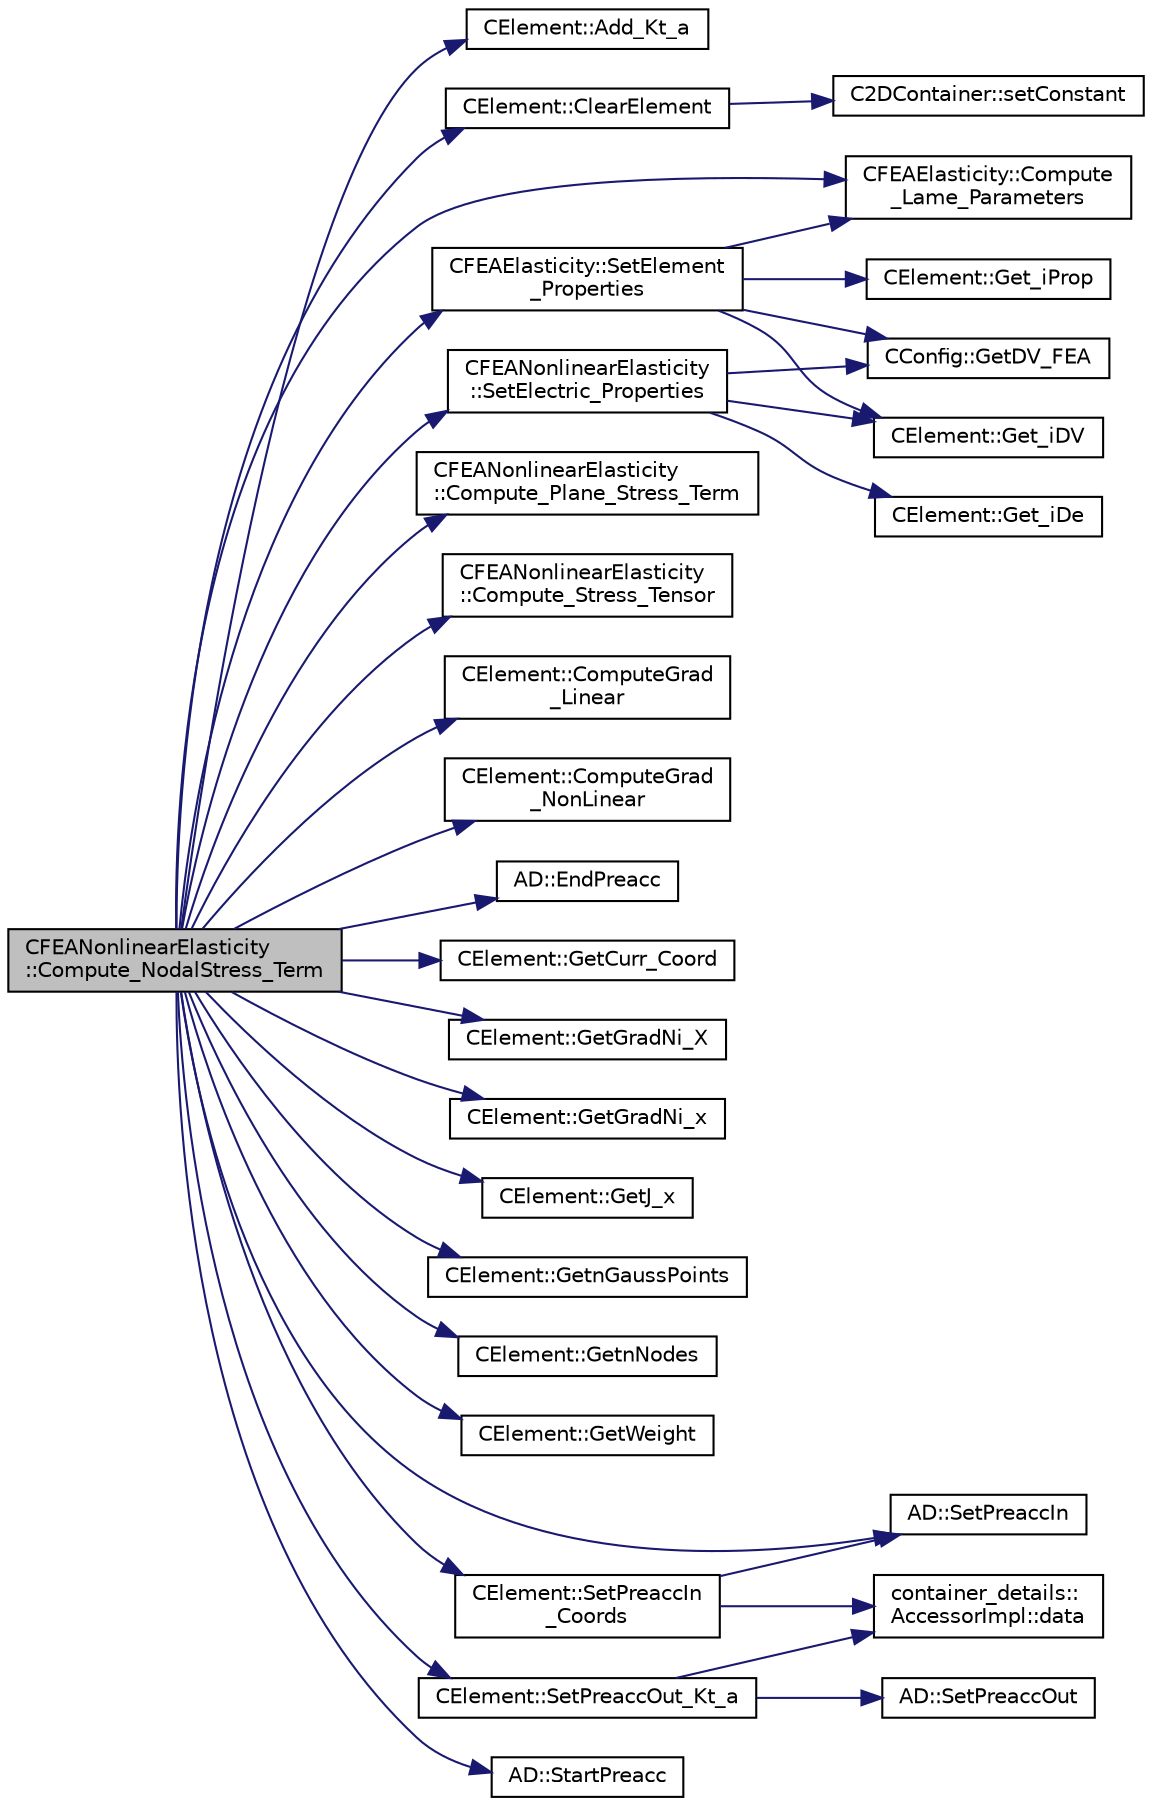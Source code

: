 digraph "CFEANonlinearElasticity::Compute_NodalStress_Term"
{
 // LATEX_PDF_SIZE
  edge [fontname="Helvetica",fontsize="10",labelfontname="Helvetica",labelfontsize="10"];
  node [fontname="Helvetica",fontsize="10",shape=record];
  rankdir="LR";
  Node1 [label="CFEANonlinearElasticity\l::Compute_NodalStress_Term",height=0.2,width=0.4,color="black", fillcolor="grey75", style="filled", fontcolor="black",tooltip="Compute the nodal stress terms for an element."];
  Node1 -> Node2 [color="midnightblue",fontsize="10",style="solid",fontname="Helvetica"];
  Node2 [label="CElement::Add_Kt_a",height=0.2,width=0.4,color="black", fillcolor="white", style="filled",URL="$classCElement.html#a85176f7d6a333f6ad542702885fb66ef",tooltip="Add the value of the nodal stress term for the computation of the residual."];
  Node1 -> Node3 [color="midnightblue",fontsize="10",style="solid",fontname="Helvetica"];
  Node3 [label="CElement::ClearElement",height=0.2,width=0.4,color="black", fillcolor="white", style="filled",URL="$classCElement.html#a34c043025dcb2d28b4800f93c9cd3184",tooltip="Sets matrices to 0."];
  Node3 -> Node4 [color="midnightblue",fontsize="10",style="solid",fontname="Helvetica"];
  Node4 [label="C2DContainer::setConstant",height=0.2,width=0.4,color="black", fillcolor="white", style="filled",URL="$classC2DContainer.html#ab9f8a545ab85abdd3291f0f65b4f411b",tooltip="Set value of all entries to \"value\"."];
  Node1 -> Node5 [color="midnightblue",fontsize="10",style="solid",fontname="Helvetica"];
  Node5 [label="CFEAElasticity::Compute\l_Lame_Parameters",height=0.2,width=0.4,color="black", fillcolor="white", style="filled",URL="$classCFEAElasticity.html#a3c8b0dc963f5cdfc3330f4349e267184",tooltip="Update the Lame parameters (required in AD to account for all dependencies)."];
  Node1 -> Node6 [color="midnightblue",fontsize="10",style="solid",fontname="Helvetica"];
  Node6 [label="CFEANonlinearElasticity\l::Compute_Plane_Stress_Term",height=0.2,width=0.4,color="black", fillcolor="white", style="filled",URL="$classCFEANonlinearElasticity.html#acd1263c2041d696fee55d2d5c00f7e2a",tooltip="Compute the plane stress term."];
  Node1 -> Node7 [color="midnightblue",fontsize="10",style="solid",fontname="Helvetica"];
  Node7 [label="CFEANonlinearElasticity\l::Compute_Stress_Tensor",height=0.2,width=0.4,color="black", fillcolor="white", style="filled",URL="$classCFEANonlinearElasticity.html#a3ad68dbbb4a4257779457e46e9e0d55f",tooltip="Compute the stress tensor."];
  Node1 -> Node8 [color="midnightblue",fontsize="10",style="solid",fontname="Helvetica"];
  Node8 [label="CElement::ComputeGrad\l_Linear",height=0.2,width=0.4,color="black", fillcolor="white", style="filled",URL="$classCElement.html#acff4750404c62c6b934cc1e66c3c0c91",tooltip="Set the value of the gradient of the shape functions wrt the reference configuration."];
  Node1 -> Node9 [color="midnightblue",fontsize="10",style="solid",fontname="Helvetica"];
  Node9 [label="CElement::ComputeGrad\l_NonLinear",height=0.2,width=0.4,color="black", fillcolor="white", style="filled",URL="$classCElement.html#a7062161c57dabe92e47ebca9bcfba15e",tooltip="Set the value of the gradient of the shape functions wrt the current configuration."];
  Node1 -> Node10 [color="midnightblue",fontsize="10",style="solid",fontname="Helvetica"];
  Node10 [label="AD::EndPreacc",height=0.2,width=0.4,color="black", fillcolor="white", style="filled",URL="$namespaceAD.html#a309d057a92faa60a3a760254678ec9ea",tooltip="Ends a preaccumulation section and computes the local Jacobi matrix of a code section using the varia..."];
  Node1 -> Node11 [color="midnightblue",fontsize="10",style="solid",fontname="Helvetica"];
  Node11 [label="CElement::GetCurr_Coord",height=0.2,width=0.4,color="black", fillcolor="white", style="filled",URL="$classCElement.html#a4264daddbc6ade9f81ae1f7702d6c487",tooltip="Get the value of the coordinate of the nodes in the current configuration."];
  Node1 -> Node12 [color="midnightblue",fontsize="10",style="solid",fontname="Helvetica"];
  Node12 [label="CElement::GetGradNi_X",height=0.2,width=0.4,color="black", fillcolor="white", style="filled",URL="$classCElement.html#a5a760b4757477a26b59a0dd05b27cf2a",tooltip="Retrieve the value of the gradient of the shape functions respect to the reference configuration."];
  Node1 -> Node13 [color="midnightblue",fontsize="10",style="solid",fontname="Helvetica"];
  Node13 [label="CElement::GetGradNi_x",height=0.2,width=0.4,color="black", fillcolor="white", style="filled",URL="$classCElement.html#a29fe508c53b07a9c0e5fe3d4a5926ba5",tooltip="Retrieve the value of the gradient of the shape functions respect to the current configuration."];
  Node1 -> Node14 [color="midnightblue",fontsize="10",style="solid",fontname="Helvetica"];
  Node14 [label="CElement::GetJ_x",height=0.2,width=0.4,color="black", fillcolor="white", style="filled",URL="$classCElement.html#a5a6a3865fa4c8a4c8de890cd2b7ec9cd",tooltip="Get the jacobian respect to the current configuration for the Gaussian Point iGauss."];
  Node1 -> Node15 [color="midnightblue",fontsize="10",style="solid",fontname="Helvetica"];
  Node15 [label="CElement::GetnGaussPoints",height=0.2,width=0.4,color="black", fillcolor="white", style="filled",URL="$classCElement.html#ab069f4033f7ad4b13a049c7a69613659",tooltip="Retrieve the number of nodes of the element."];
  Node1 -> Node16 [color="midnightblue",fontsize="10",style="solid",fontname="Helvetica"];
  Node16 [label="CElement::GetnNodes",height=0.2,width=0.4,color="black", fillcolor="white", style="filled",URL="$classCElement.html#a87d13ba01e276d05b00b42caa1d5ee3c",tooltip="Retrieve the number of nodes of the element."];
  Node1 -> Node17 [color="midnightblue",fontsize="10",style="solid",fontname="Helvetica"];
  Node17 [label="CElement::GetWeight",height=0.2,width=0.4,color="black", fillcolor="white", style="filled",URL="$classCElement.html#a0e93583f33a6c7c88ac8d0b916a1281f",tooltip="Get the weight of the corresponding Gaussian Point."];
  Node1 -> Node18 [color="midnightblue",fontsize="10",style="solid",fontname="Helvetica"];
  Node18 [label="CFEANonlinearElasticity\l::SetElectric_Properties",height=0.2,width=0.4,color="black", fillcolor="white", style="filled",URL="$classCFEANonlinearElasticity.html#a1bcc160d8cda2eb70bdd7d7b7dfef948",tooltip="Set element electric properties."];
  Node18 -> Node19 [color="midnightblue",fontsize="10",style="solid",fontname="Helvetica"];
  Node19 [label="CElement::Get_iDe",height=0.2,width=0.4,color="black", fillcolor="white", style="filled",URL="$classCElement.html#a81c24fda8ff30988042966be1ac57cb0",tooltip="Return the value of the identifier for the Dielectric Elastomers."];
  Node18 -> Node20 [color="midnightblue",fontsize="10",style="solid",fontname="Helvetica"];
  Node20 [label="CElement::Get_iDV",height=0.2,width=0.4,color="black", fillcolor="white", style="filled",URL="$classCElement.html#a9aca256c29c68f6be62c9a74f7a39fa8",tooltip="Return the value of the identifier for the Design Variable."];
  Node18 -> Node21 [color="midnightblue",fontsize="10",style="solid",fontname="Helvetica"];
  Node21 [label="CConfig::GetDV_FEA",height=0.2,width=0.4,color="black", fillcolor="white", style="filled",URL="$classCConfig.html#a5909743f9efd40e18336118561f6f8d1",tooltip="Get the kind of design variable for FEA."];
  Node1 -> Node22 [color="midnightblue",fontsize="10",style="solid",fontname="Helvetica"];
  Node22 [label="CFEAElasticity::SetElement\l_Properties",height=0.2,width=0.4,color="black", fillcolor="white", style="filled",URL="$classCFEAElasticity.html#a918d0f5ce089fd83e5ca59c42da45e3e",tooltip="Set element material properties."];
  Node22 -> Node5 [color="midnightblue",fontsize="10",style="solid",fontname="Helvetica"];
  Node22 -> Node20 [color="midnightblue",fontsize="10",style="solid",fontname="Helvetica"];
  Node22 -> Node23 [color="midnightblue",fontsize="10",style="solid",fontname="Helvetica"];
  Node23 [label="CElement::Get_iProp",height=0.2,width=0.4,color="black", fillcolor="white", style="filled",URL="$classCElement.html#a316ca4ad94c25db42cca8a9c4d187fdc",tooltip="Return the value of the identifier for the Element Property."];
  Node22 -> Node21 [color="midnightblue",fontsize="10",style="solid",fontname="Helvetica"];
  Node1 -> Node24 [color="midnightblue",fontsize="10",style="solid",fontname="Helvetica"];
  Node24 [label="AD::SetPreaccIn",height=0.2,width=0.4,color="black", fillcolor="white", style="filled",URL="$namespaceAD.html#aa163589c94af6ddfdbcf901ecc76ac77",tooltip="Sets the scalar inputs of a preaccumulation section."];
  Node1 -> Node25 [color="midnightblue",fontsize="10",style="solid",fontname="Helvetica"];
  Node25 [label="CElement::SetPreaccIn\l_Coords",height=0.2,width=0.4,color="black", fillcolor="white", style="filled",URL="$classCElement.html#a86998490e58ede51f2fc1e5cb40553f4",tooltip="Register the current and reference coordinates of the element as pre-accumulation inputs the latter a..."];
  Node25 -> Node26 [color="midnightblue",fontsize="10",style="solid",fontname="Helvetica"];
  Node26 [label="container_details::\lAccessorImpl::data",height=0.2,width=0.4,color="black", fillcolor="white", style="filled",URL="$classcontainer__details_1_1AccessorImpl.html#a5b5318f7212e57c13e464c398f74b3d5",tooltip=" "];
  Node25 -> Node24 [color="midnightblue",fontsize="10",style="solid",fontname="Helvetica"];
  Node1 -> Node27 [color="midnightblue",fontsize="10",style="solid",fontname="Helvetica"];
  Node27 [label="CElement::SetPreaccOut_Kt_a",height=0.2,width=0.4,color="black", fillcolor="white", style="filled",URL="$classCElement.html#afae4494eff7cd77a8e3bc2ba73cb840c",tooltip="Register the stress residual as a pre-accumulation output. When computing the element stiffness matri..."];
  Node27 -> Node26 [color="midnightblue",fontsize="10",style="solid",fontname="Helvetica"];
  Node27 -> Node28 [color="midnightblue",fontsize="10",style="solid",fontname="Helvetica"];
  Node28 [label="AD::SetPreaccOut",height=0.2,width=0.4,color="black", fillcolor="white", style="filled",URL="$namespaceAD.html#a96f26aa5f6909173e990e03b864fec33",tooltip="Sets the scalar outputs of a preaccumulation section."];
  Node1 -> Node29 [color="midnightblue",fontsize="10",style="solid",fontname="Helvetica"];
  Node29 [label="AD::StartPreacc",height=0.2,width=0.4,color="black", fillcolor="white", style="filled",URL="$namespaceAD.html#a2a1e9c4b109fd751e84132c9495de3ff",tooltip="Starts a new preaccumulation section and sets the input variables."];
}
